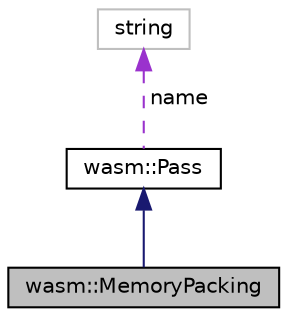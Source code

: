 digraph "wasm::MemoryPacking"
{
  edge [fontname="Helvetica",fontsize="10",labelfontname="Helvetica",labelfontsize="10"];
  node [fontname="Helvetica",fontsize="10",shape=record];
  Node2 [label="wasm::MemoryPacking",height=0.2,width=0.4,color="black", fillcolor="grey75", style="filled", fontcolor="black"];
  Node3 -> Node2 [dir="back",color="midnightblue",fontsize="10",style="solid"];
  Node3 [label="wasm::Pass",height=0.2,width=0.4,color="black", fillcolor="white", style="filled",URL="$classwasm_1_1_pass.html"];
  Node4 -> Node3 [dir="back",color="darkorchid3",fontsize="10",style="dashed",label=" name" ];
  Node4 [label="string",height=0.2,width=0.4,color="grey75", fillcolor="white", style="filled"];
}
